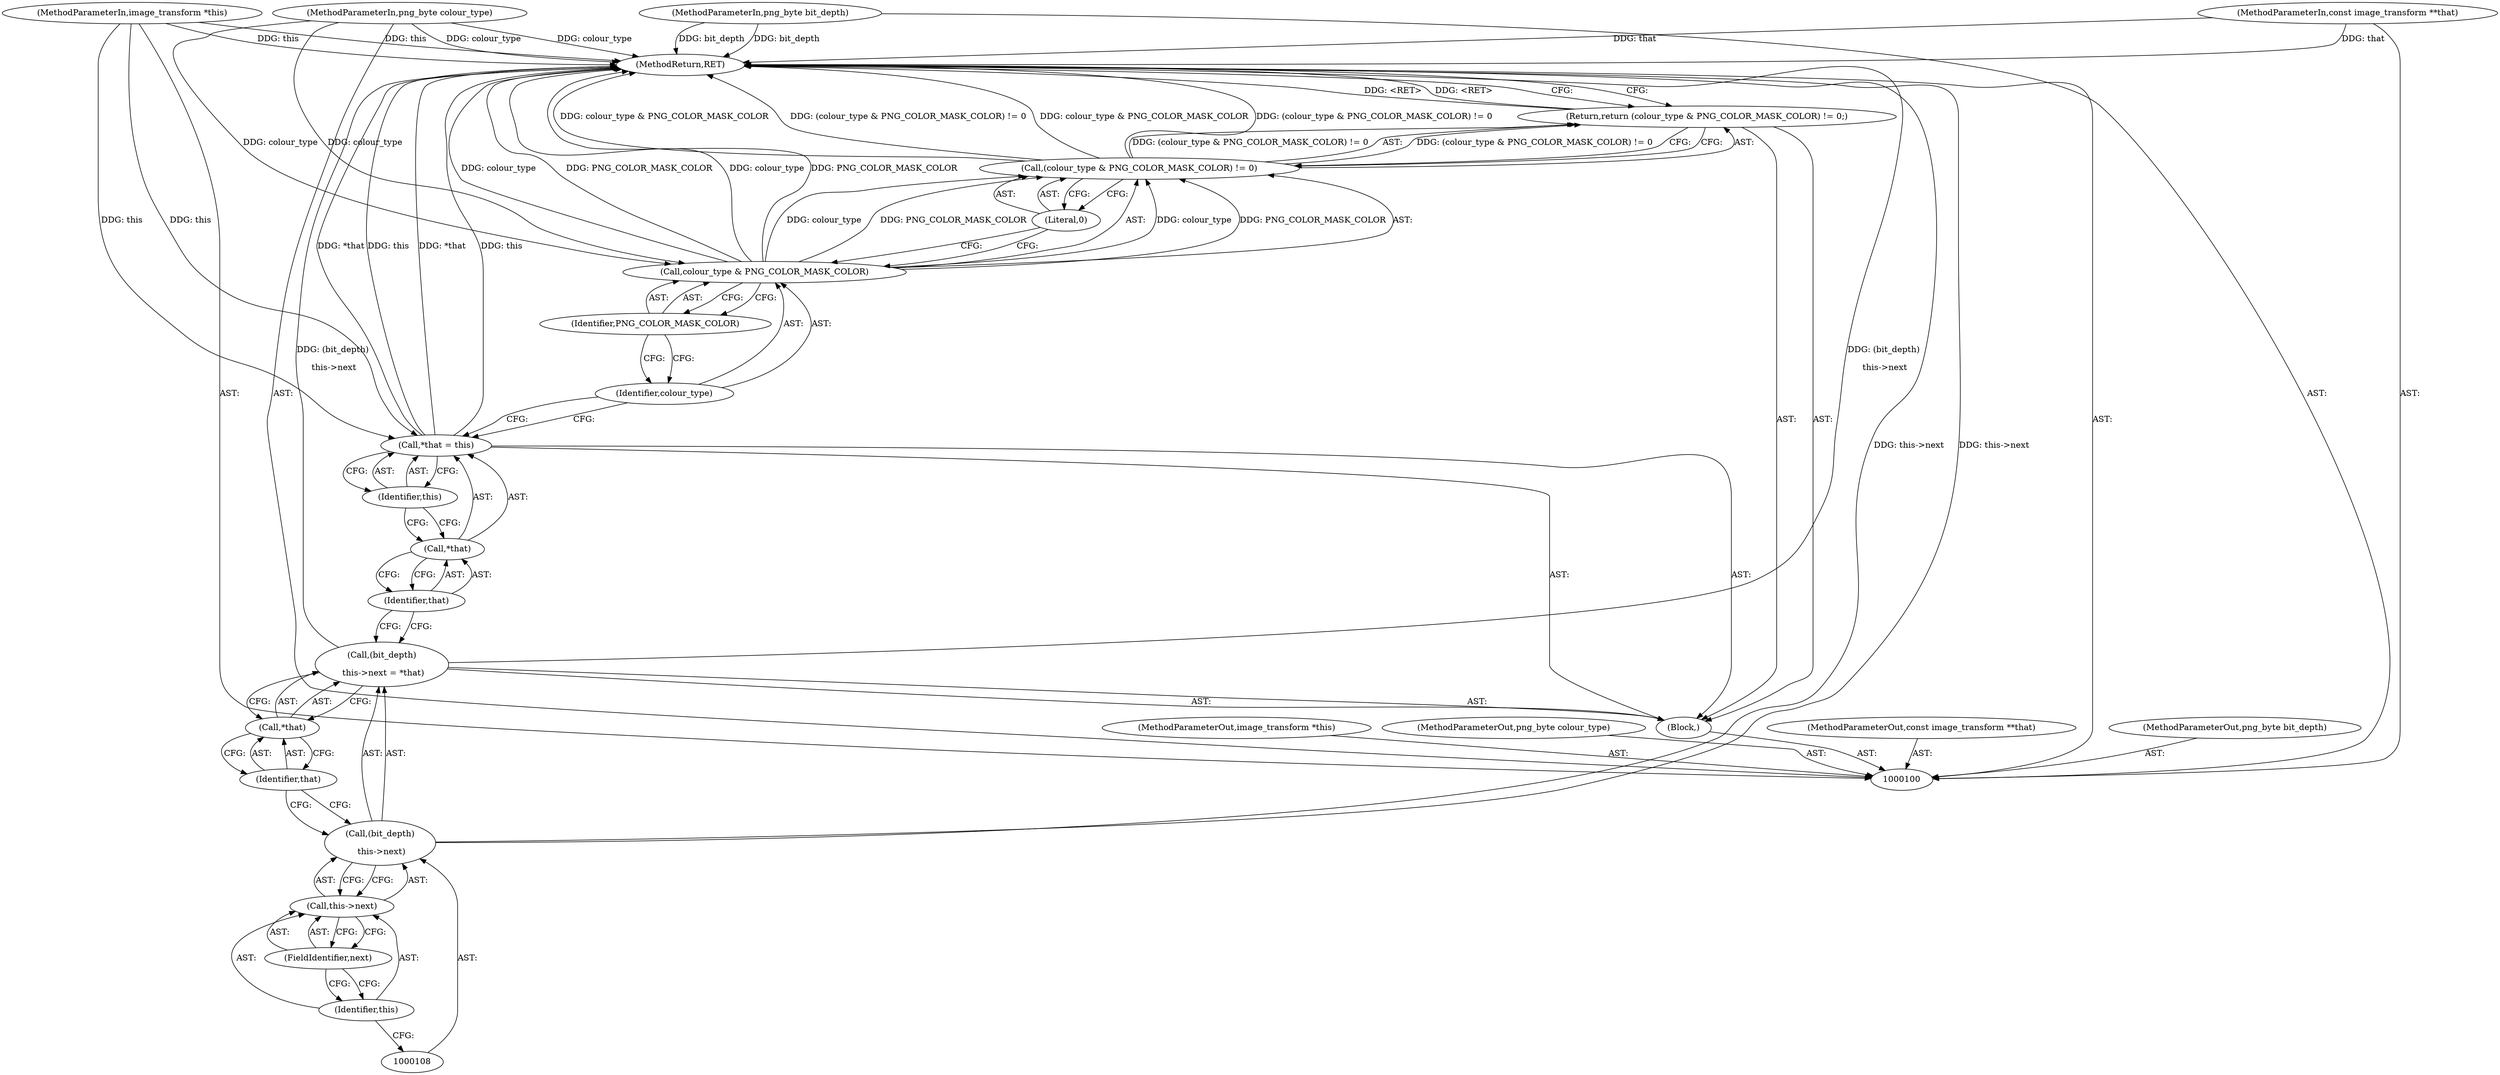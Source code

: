 digraph "0_Android_9d4853418ab2f754c2b63e091c29c5529b8b86ca_75" {
"1000124" [label="(MethodReturn,RET)"];
"1000101" [label="(MethodParameterIn,image_transform *this)"];
"1000161" [label="(MethodParameterOut,image_transform *this)"];
"1000103" [label="(MethodParameterIn,png_byte colour_type)"];
"1000163" [label="(MethodParameterOut,png_byte colour_type)"];
"1000102" [label="(MethodParameterIn,const image_transform **that)"];
"1000162" [label="(MethodParameterOut,const image_transform **that)"];
"1000104" [label="(MethodParameterIn,png_byte bit_depth)"];
"1000164" [label="(MethodParameterOut,png_byte bit_depth)"];
"1000105" [label="(Block,)"];
"1000106" [label="(Call,(bit_depth)\n \n this->next = *that)"];
"1000107" [label="(Call,(bit_depth)\n \n this->next)"];
"1000109" [label="(Call,this->next)"];
"1000110" [label="(Identifier,this)"];
"1000112" [label="(Call,*that)"];
"1000113" [label="(Identifier,that)"];
"1000111" [label="(FieldIdentifier,next)"];
"1000114" [label="(Call,*that = this)"];
"1000115" [label="(Call,*that)"];
"1000116" [label="(Identifier,that)"];
"1000117" [label="(Identifier,this)"];
"1000118" [label="(Return,return (colour_type & PNG_COLOR_MASK_COLOR) != 0;)"];
"1000122" [label="(Identifier,PNG_COLOR_MASK_COLOR)"];
"1000123" [label="(Literal,0)"];
"1000119" [label="(Call,(colour_type & PNG_COLOR_MASK_COLOR) != 0)"];
"1000120" [label="(Call,colour_type & PNG_COLOR_MASK_COLOR)"];
"1000121" [label="(Identifier,colour_type)"];
"1000124" -> "1000100"  [label="AST: "];
"1000124" -> "1000118"  [label="CFG: "];
"1000114" -> "1000124"  [label="DDG: this"];
"1000114" -> "1000124"  [label="DDG: *that"];
"1000106" -> "1000124"  [label="DDG: (bit_depth)\n \n this->next"];
"1000104" -> "1000124"  [label="DDG: bit_depth"];
"1000103" -> "1000124"  [label="DDG: colour_type"];
"1000102" -> "1000124"  [label="DDG: that"];
"1000120" -> "1000124"  [label="DDG: PNG_COLOR_MASK_COLOR"];
"1000120" -> "1000124"  [label="DDG: colour_type"];
"1000119" -> "1000124"  [label="DDG: (colour_type & PNG_COLOR_MASK_COLOR) != 0"];
"1000119" -> "1000124"  [label="DDG: colour_type & PNG_COLOR_MASK_COLOR"];
"1000101" -> "1000124"  [label="DDG: this"];
"1000107" -> "1000124"  [label="DDG: this->next"];
"1000118" -> "1000124"  [label="DDG: <RET>"];
"1000101" -> "1000100"  [label="AST: "];
"1000101" -> "1000124"  [label="DDG: this"];
"1000101" -> "1000114"  [label="DDG: this"];
"1000161" -> "1000100"  [label="AST: "];
"1000103" -> "1000100"  [label="AST: "];
"1000103" -> "1000124"  [label="DDG: colour_type"];
"1000103" -> "1000120"  [label="DDG: colour_type"];
"1000163" -> "1000100"  [label="AST: "];
"1000102" -> "1000100"  [label="AST: "];
"1000102" -> "1000124"  [label="DDG: that"];
"1000162" -> "1000100"  [label="AST: "];
"1000104" -> "1000100"  [label="AST: "];
"1000104" -> "1000124"  [label="DDG: bit_depth"];
"1000164" -> "1000100"  [label="AST: "];
"1000105" -> "1000100"  [label="AST: "];
"1000106" -> "1000105"  [label="AST: "];
"1000114" -> "1000105"  [label="AST: "];
"1000118" -> "1000105"  [label="AST: "];
"1000106" -> "1000105"  [label="AST: "];
"1000106" -> "1000112"  [label="CFG: "];
"1000107" -> "1000106"  [label="AST: "];
"1000112" -> "1000106"  [label="AST: "];
"1000116" -> "1000106"  [label="CFG: "];
"1000106" -> "1000124"  [label="DDG: (bit_depth)\n \n this->next"];
"1000107" -> "1000106"  [label="AST: "];
"1000107" -> "1000109"  [label="CFG: "];
"1000108" -> "1000107"  [label="AST: "];
"1000109" -> "1000107"  [label="AST: "];
"1000113" -> "1000107"  [label="CFG: "];
"1000107" -> "1000124"  [label="DDG: this->next"];
"1000109" -> "1000107"  [label="AST: "];
"1000109" -> "1000111"  [label="CFG: "];
"1000110" -> "1000109"  [label="AST: "];
"1000111" -> "1000109"  [label="AST: "];
"1000107" -> "1000109"  [label="CFG: "];
"1000110" -> "1000109"  [label="AST: "];
"1000110" -> "1000108"  [label="CFG: "];
"1000111" -> "1000110"  [label="CFG: "];
"1000112" -> "1000106"  [label="AST: "];
"1000112" -> "1000113"  [label="CFG: "];
"1000113" -> "1000112"  [label="AST: "];
"1000106" -> "1000112"  [label="CFG: "];
"1000113" -> "1000112"  [label="AST: "];
"1000113" -> "1000107"  [label="CFG: "];
"1000112" -> "1000113"  [label="CFG: "];
"1000111" -> "1000109"  [label="AST: "];
"1000111" -> "1000110"  [label="CFG: "];
"1000109" -> "1000111"  [label="CFG: "];
"1000114" -> "1000105"  [label="AST: "];
"1000114" -> "1000117"  [label="CFG: "];
"1000115" -> "1000114"  [label="AST: "];
"1000117" -> "1000114"  [label="AST: "];
"1000121" -> "1000114"  [label="CFG: "];
"1000114" -> "1000124"  [label="DDG: this"];
"1000114" -> "1000124"  [label="DDG: *that"];
"1000101" -> "1000114"  [label="DDG: this"];
"1000115" -> "1000114"  [label="AST: "];
"1000115" -> "1000116"  [label="CFG: "];
"1000116" -> "1000115"  [label="AST: "];
"1000117" -> "1000115"  [label="CFG: "];
"1000116" -> "1000115"  [label="AST: "];
"1000116" -> "1000106"  [label="CFG: "];
"1000115" -> "1000116"  [label="CFG: "];
"1000117" -> "1000114"  [label="AST: "];
"1000117" -> "1000115"  [label="CFG: "];
"1000114" -> "1000117"  [label="CFG: "];
"1000118" -> "1000105"  [label="AST: "];
"1000118" -> "1000119"  [label="CFG: "];
"1000119" -> "1000118"  [label="AST: "];
"1000124" -> "1000118"  [label="CFG: "];
"1000118" -> "1000124"  [label="DDG: <RET>"];
"1000119" -> "1000118"  [label="DDG: (colour_type & PNG_COLOR_MASK_COLOR) != 0"];
"1000122" -> "1000120"  [label="AST: "];
"1000122" -> "1000121"  [label="CFG: "];
"1000120" -> "1000122"  [label="CFG: "];
"1000123" -> "1000119"  [label="AST: "];
"1000123" -> "1000120"  [label="CFG: "];
"1000119" -> "1000123"  [label="CFG: "];
"1000119" -> "1000118"  [label="AST: "];
"1000119" -> "1000123"  [label="CFG: "];
"1000120" -> "1000119"  [label="AST: "];
"1000123" -> "1000119"  [label="AST: "];
"1000118" -> "1000119"  [label="CFG: "];
"1000119" -> "1000124"  [label="DDG: (colour_type & PNG_COLOR_MASK_COLOR) != 0"];
"1000119" -> "1000124"  [label="DDG: colour_type & PNG_COLOR_MASK_COLOR"];
"1000119" -> "1000118"  [label="DDG: (colour_type & PNG_COLOR_MASK_COLOR) != 0"];
"1000120" -> "1000119"  [label="DDG: colour_type"];
"1000120" -> "1000119"  [label="DDG: PNG_COLOR_MASK_COLOR"];
"1000120" -> "1000119"  [label="AST: "];
"1000120" -> "1000122"  [label="CFG: "];
"1000121" -> "1000120"  [label="AST: "];
"1000122" -> "1000120"  [label="AST: "];
"1000123" -> "1000120"  [label="CFG: "];
"1000120" -> "1000124"  [label="DDG: PNG_COLOR_MASK_COLOR"];
"1000120" -> "1000124"  [label="DDG: colour_type"];
"1000120" -> "1000119"  [label="DDG: colour_type"];
"1000120" -> "1000119"  [label="DDG: PNG_COLOR_MASK_COLOR"];
"1000103" -> "1000120"  [label="DDG: colour_type"];
"1000121" -> "1000120"  [label="AST: "];
"1000121" -> "1000114"  [label="CFG: "];
"1000122" -> "1000121"  [label="CFG: "];
}

